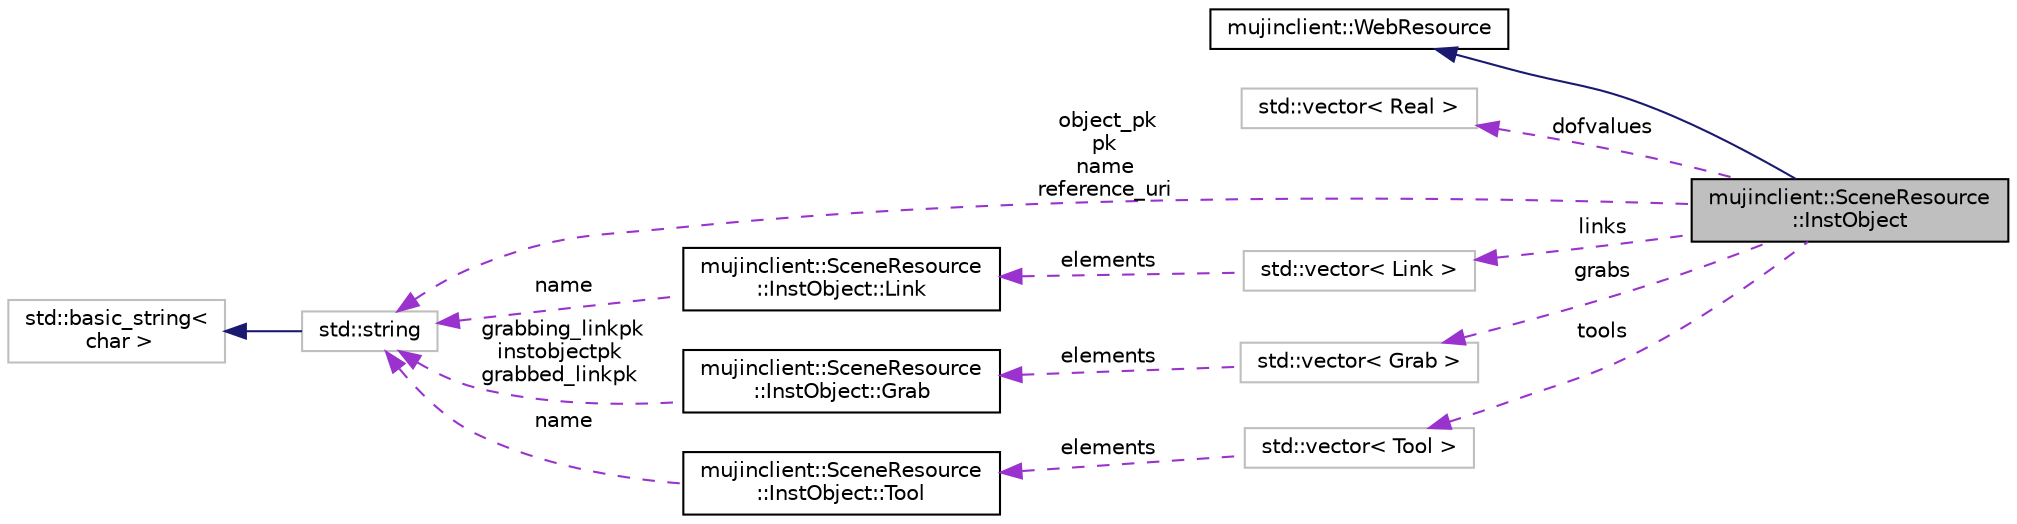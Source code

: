 digraph "mujinclient::SceneResource::InstObject"
{
  bgcolor="transparent";
  edge [fontname="Helvetica",fontsize="10",labelfontname="Helvetica",labelfontsize="10"];
  node [fontname="Helvetica",fontsize="10",shape=record];
  rankdir="LR";
  Node1 [label="mujinclient::SceneResource\l::InstObject",height=0.2,width=0.4,color="black", fillcolor="grey75", style="filled" fontcolor="black"];
  Node2 -> Node1 [dir="back",color="midnightblue",fontsize="10",style="solid",fontname="Helvetica"];
  Node2 [label="mujinclient::WebResource",height=0.2,width=0.4,color="black",URL="$classmujinclient_1_1WebResource.html"];
  Node3 -> Node1 [dir="back",color="darkorchid3",fontsize="10",style="dashed",label=" dofvalues" ,fontname="Helvetica"];
  Node3 [label="std::vector\< Real \>",height=0.2,width=0.4,color="grey75"];
  Node4 -> Node1 [dir="back",color="darkorchid3",fontsize="10",style="dashed",label=" links" ,fontname="Helvetica"];
  Node4 [label="std::vector\< Link \>",height=0.2,width=0.4,color="grey75"];
  Node5 -> Node4 [dir="back",color="darkorchid3",fontsize="10",style="dashed",label=" elements" ,fontname="Helvetica"];
  Node5 [label="mujinclient::SceneResource\l::InstObject::Link",height=0.2,width=0.4,color="black",URL="$classmujinclient_1_1SceneResource_1_1InstObject_1_1Link.html"];
  Node6 -> Node5 [dir="back",color="darkorchid3",fontsize="10",style="dashed",label=" name" ,fontname="Helvetica"];
  Node6 [label="std::string",height=0.2,width=0.4,color="grey75",tooltip="STL class."];
  Node7 -> Node6 [dir="back",color="midnightblue",fontsize="10",style="solid",fontname="Helvetica"];
  Node7 [label="std::basic_string\<\l char \>",height=0.2,width=0.4,color="grey75",tooltip="STL class."];
  Node6 -> Node1 [dir="back",color="darkorchid3",fontsize="10",style="dashed",label=" object_pk\npk\nname\nreference_uri" ,fontname="Helvetica"];
  Node8 -> Node1 [dir="back",color="darkorchid3",fontsize="10",style="dashed",label=" grabs" ,fontname="Helvetica"];
  Node8 [label="std::vector\< Grab \>",height=0.2,width=0.4,color="grey75"];
  Node9 -> Node8 [dir="back",color="darkorchid3",fontsize="10",style="dashed",label=" elements" ,fontname="Helvetica"];
  Node9 [label="mujinclient::SceneResource\l::InstObject::Grab",height=0.2,width=0.4,color="black",URL="$classmujinclient_1_1SceneResource_1_1InstObject_1_1Grab.html"];
  Node6 -> Node9 [dir="back",color="darkorchid3",fontsize="10",style="dashed",label=" grabbing_linkpk\ninstobjectpk\ngrabbed_linkpk" ,fontname="Helvetica"];
  Node10 -> Node1 [dir="back",color="darkorchid3",fontsize="10",style="dashed",label=" tools" ,fontname="Helvetica"];
  Node10 [label="std::vector\< Tool \>",height=0.2,width=0.4,color="grey75"];
  Node11 -> Node10 [dir="back",color="darkorchid3",fontsize="10",style="dashed",label=" elements" ,fontname="Helvetica"];
  Node11 [label="mujinclient::SceneResource\l::InstObject::Tool",height=0.2,width=0.4,color="black",URL="$classmujinclient_1_1SceneResource_1_1InstObject_1_1Tool.html"];
  Node6 -> Node11 [dir="back",color="darkorchid3",fontsize="10",style="dashed",label=" name" ,fontname="Helvetica"];
}
